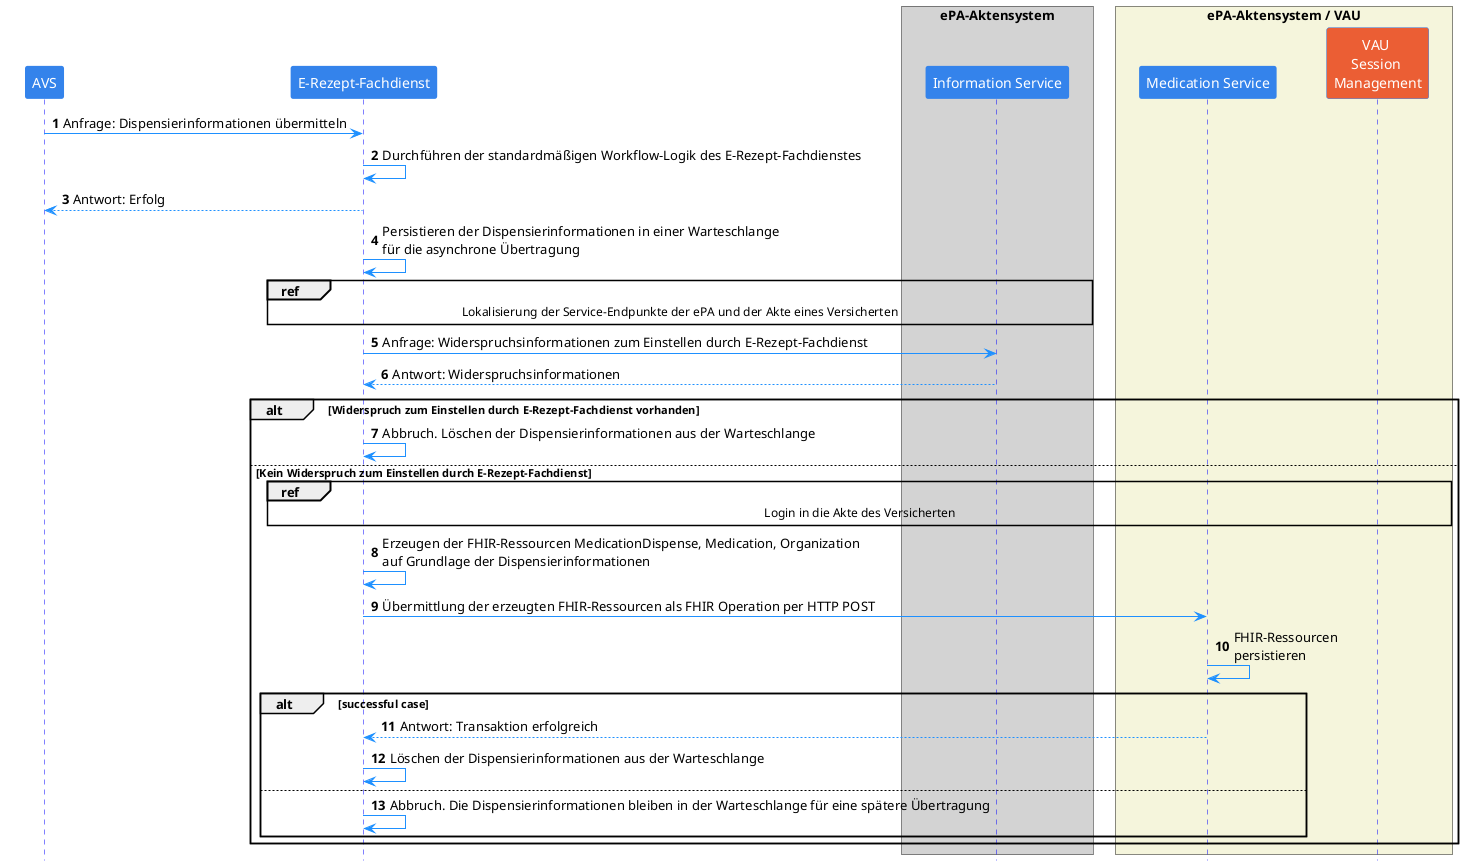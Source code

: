 @startuml

skinparam Shadowing false
skinparam ParticipantPadding 20
skinparam BoxPadding 10

skinparam sequence {
    ArrowColor DodgerBlue
    ActorBorderColor DodgerBlue
    LifeLineBorderColor Blue

    ParticipantBackgroundColor #3483eb
    ParticipantBorderColor #3483eb
    ParticipantFontSize 14
    ParticipantFontColor White

    ActorBackgroundColor #3483eb
    ActorFontSize 14
    NoteBackgroundColor #3483eb
}

hide footbox
autonumber

participant "AVS" as PVS
participant "E-Rezept-Fachdienst" as ERFD

box "ePA-Aktensystem" #LightGray
    participant "Information Service" as IS
end box

box "ePA-Aktensystem / VAU" #Beige
    participant "Medication Service" as EPA
    participant "VAU \nSession \nManagement" as VAU #eb5e34
end box

PVS -> ERFD: Anfrage: Dispensierinformationen übermitteln
ERFD -> ERFD: Durchführen der standardmäßigen Workflow-Logik des E-Rezept-Fachdienstes
ERFD --> PVS: Antwort: Erfolg

ERFD -> ERFD: Persistieren der Dispensierinformationen in einer Warteschlange\nfür die asynchrone Übertragung

ref over ERFD, IS: Lokalisierung der Service-Endpunkte der ePA und der Akte eines Versicherten

ERFD -> IS: Anfrage: Widerspruchsinformationen zum Einstellen durch E-Rezept-Fachdienst
IS --> ERFD: Antwort: Widerspruchsinformationen

alt Widerspruch zum Einstellen durch E-Rezept-Fachdienst vorhanden
    ERFD -> ERFD: Abbruch. Löschen der Dispensierinformationen aus der Warteschlange
else Kein Widerspruch zum Einstellen durch E-Rezept-Fachdienst

    ref over ERFD, VAU: Login in die Akte des Versicherten

    ERFD -> ERFD: Erzeugen der FHIR-Ressourcen MedicationDispense, Medication, Organization\nauf Grundlage der Dispensierinformationen
    ERFD -> EPA: Übermittlung der erzeugten FHIR-Ressourcen als FHIR Operation per HTTP POST
    EPA -> EPA: FHIR-Ressourcen\npersistieren

    alt successful case
        EPA --> ERFD: Antwort: Transaktion erfolgreich
        ERFD -> ERFD: Löschen der Dispensierinformationen aus der Warteschlange
    else
        ERFD -> ERFD: Abbruch. Die Dispensierinformationen bleiben in der Warteschlange für eine spätere Übertragung
    end

end

@enduml